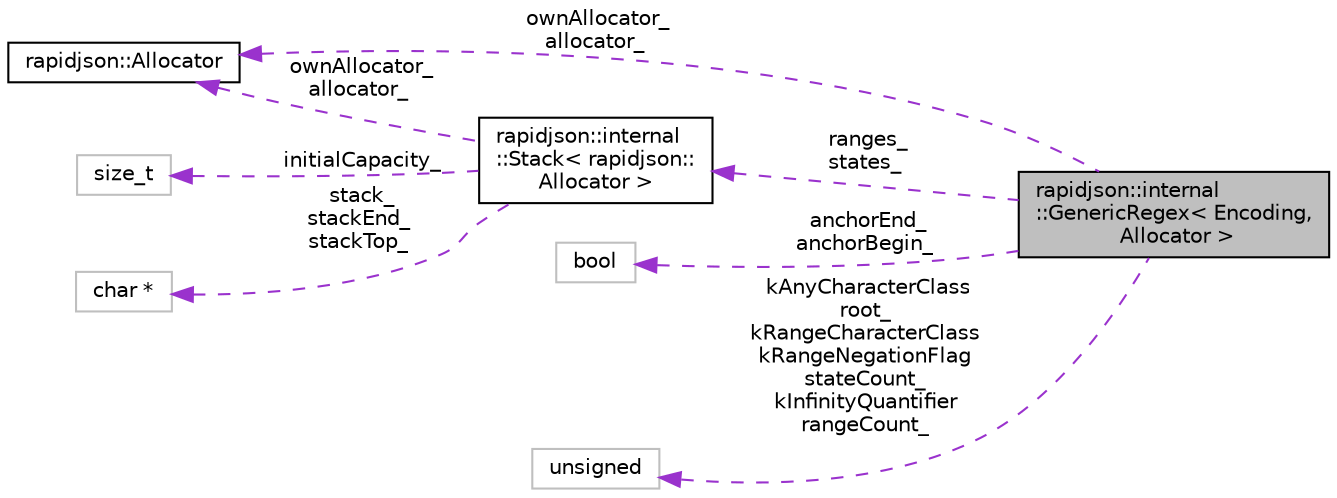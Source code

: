 digraph "rapidjson::internal::GenericRegex&lt; Encoding, Allocator &gt;"
{
 // INTERACTIVE_SVG=YES
 // LATEX_PDF_SIZE
  edge [fontname="Helvetica",fontsize="10",labelfontname="Helvetica",labelfontsize="10"];
  node [fontname="Helvetica",fontsize="10",shape=record];
  rankdir="LR";
  Node1 [label="rapidjson::internal\l::GenericRegex\< Encoding,\l Allocator \>",height=0.2,width=0.4,color="black", fillcolor="grey75", style="filled", fontcolor="black",tooltip="Regular expression engine with subset of ECMAscript grammar."];
  Node2 -> Node1 [dir="back",color="darkorchid3",fontsize="10",style="dashed",label=" ranges_\nstates_" ,fontname="Helvetica"];
  Node2 [label="rapidjson::internal\l::Stack\< rapidjson::\lAllocator \>",height=0.2,width=0.4,color="black", fillcolor="white", style="filled",URL="$classrapidjson_1_1internal_1_1_stack.html",tooltip=" "];
  Node3 -> Node2 [dir="back",color="darkorchid3",fontsize="10",style="dashed",label=" ownAllocator_\nallocator_" ,fontname="Helvetica"];
  Node3 [label="rapidjson::Allocator",height=0.2,width=0.4,color="black", fillcolor="white", style="filled",URL="$classrapidjson_1_1_allocator.html",tooltip="Concept for allocating, resizing and freeing memory block."];
  Node4 -> Node2 [dir="back",color="darkorchid3",fontsize="10",style="dashed",label=" initialCapacity_" ,fontname="Helvetica"];
  Node4 [label="size_t",height=0.2,width=0.4,color="grey75", fillcolor="white", style="filled",tooltip=" "];
  Node5 -> Node2 [dir="back",color="darkorchid3",fontsize="10",style="dashed",label=" stack_\nstackEnd_\nstackTop_" ,fontname="Helvetica"];
  Node5 [label="char *",height=0.2,width=0.4,color="grey75", fillcolor="white", style="filled",tooltip=" "];
  Node6 -> Node1 [dir="back",color="darkorchid3",fontsize="10",style="dashed",label=" anchorEnd_\nanchorBegin_" ,fontname="Helvetica"];
  Node6 [label="bool",height=0.2,width=0.4,color="grey75", fillcolor="white", style="filled",tooltip=" "];
  Node3 -> Node1 [dir="back",color="darkorchid3",fontsize="10",style="dashed",label=" ownAllocator_\nallocator_" ,fontname="Helvetica"];
  Node7 -> Node1 [dir="back",color="darkorchid3",fontsize="10",style="dashed",label=" kAnyCharacterClass\nroot_\nkRangeCharacterClass\nkRangeNegationFlag\nstateCount_\nkInfinityQuantifier\nrangeCount_" ,fontname="Helvetica"];
  Node7 [label="unsigned",height=0.2,width=0.4,color="grey75", fillcolor="white", style="filled",tooltip=" "];
}
